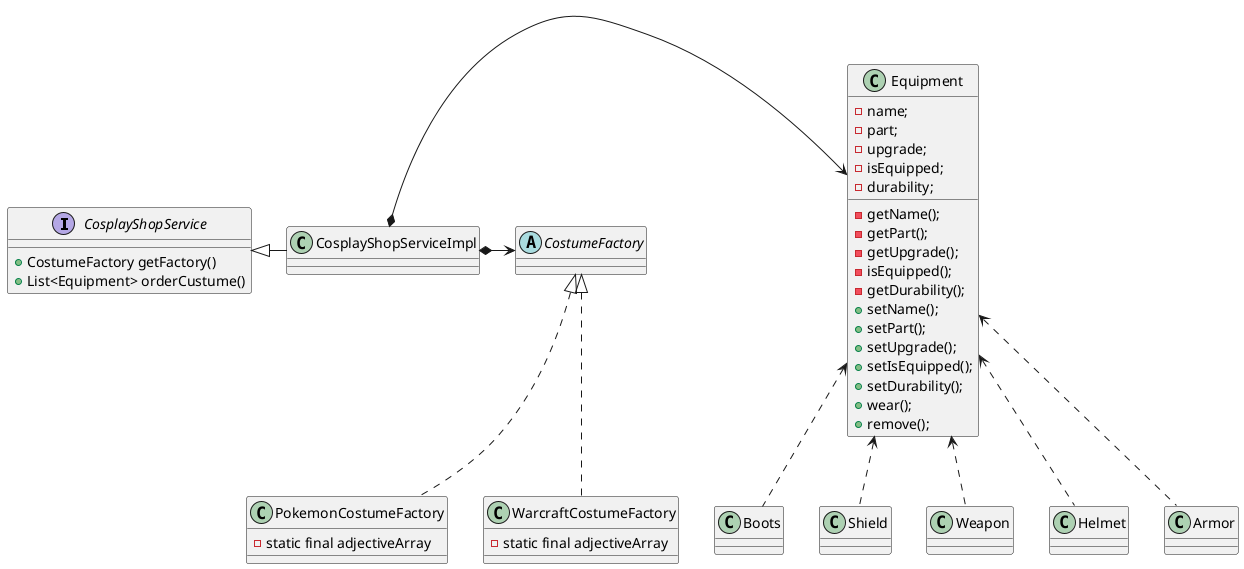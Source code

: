 @startuml Builder pattern
interface CosplayShopService {
    +CostumeFactory getFactory()
    +List<Equipment> orderCustume()
}
class CosplayShopServiceImpl{
	
}
abstract class CostumeFactory{
}
class PokemonCostumeFactory{
  -static final adjectiveArray
}
class WarcraftCostumeFactory{
  -static final adjectiveArray
}
class Equipment {
    -name;
	-part;
	-upgrade;
	-isEquipped;
	-durability;
	-getName();
	-getPart();
	-getUpgrade();
	-isEquipped();
	-getDurability();
	+setName();
	+setPart();
	+setUpgrade();
	+setIsEquipped();
	+setDurability();
	+wear();
	+remove();    
}
class Helmet
class Armor
class Boots
class Shield
class Weapon
Equipment <.. Helmet
Equipment <.. Armor
Equipment <.. Boots
Equipment <.. Shield
Equipment <.. Weapon

CostumeFactory <|.. PokemonCostumeFactory
CostumeFactory <|.. WarcraftCostumeFactory
CosplayShopService <|- CosplayShopServiceImpl
CosplayShopServiceImpl *-> Equipment
CosplayShopServiceImpl *-> CostumeFactory


@enduml